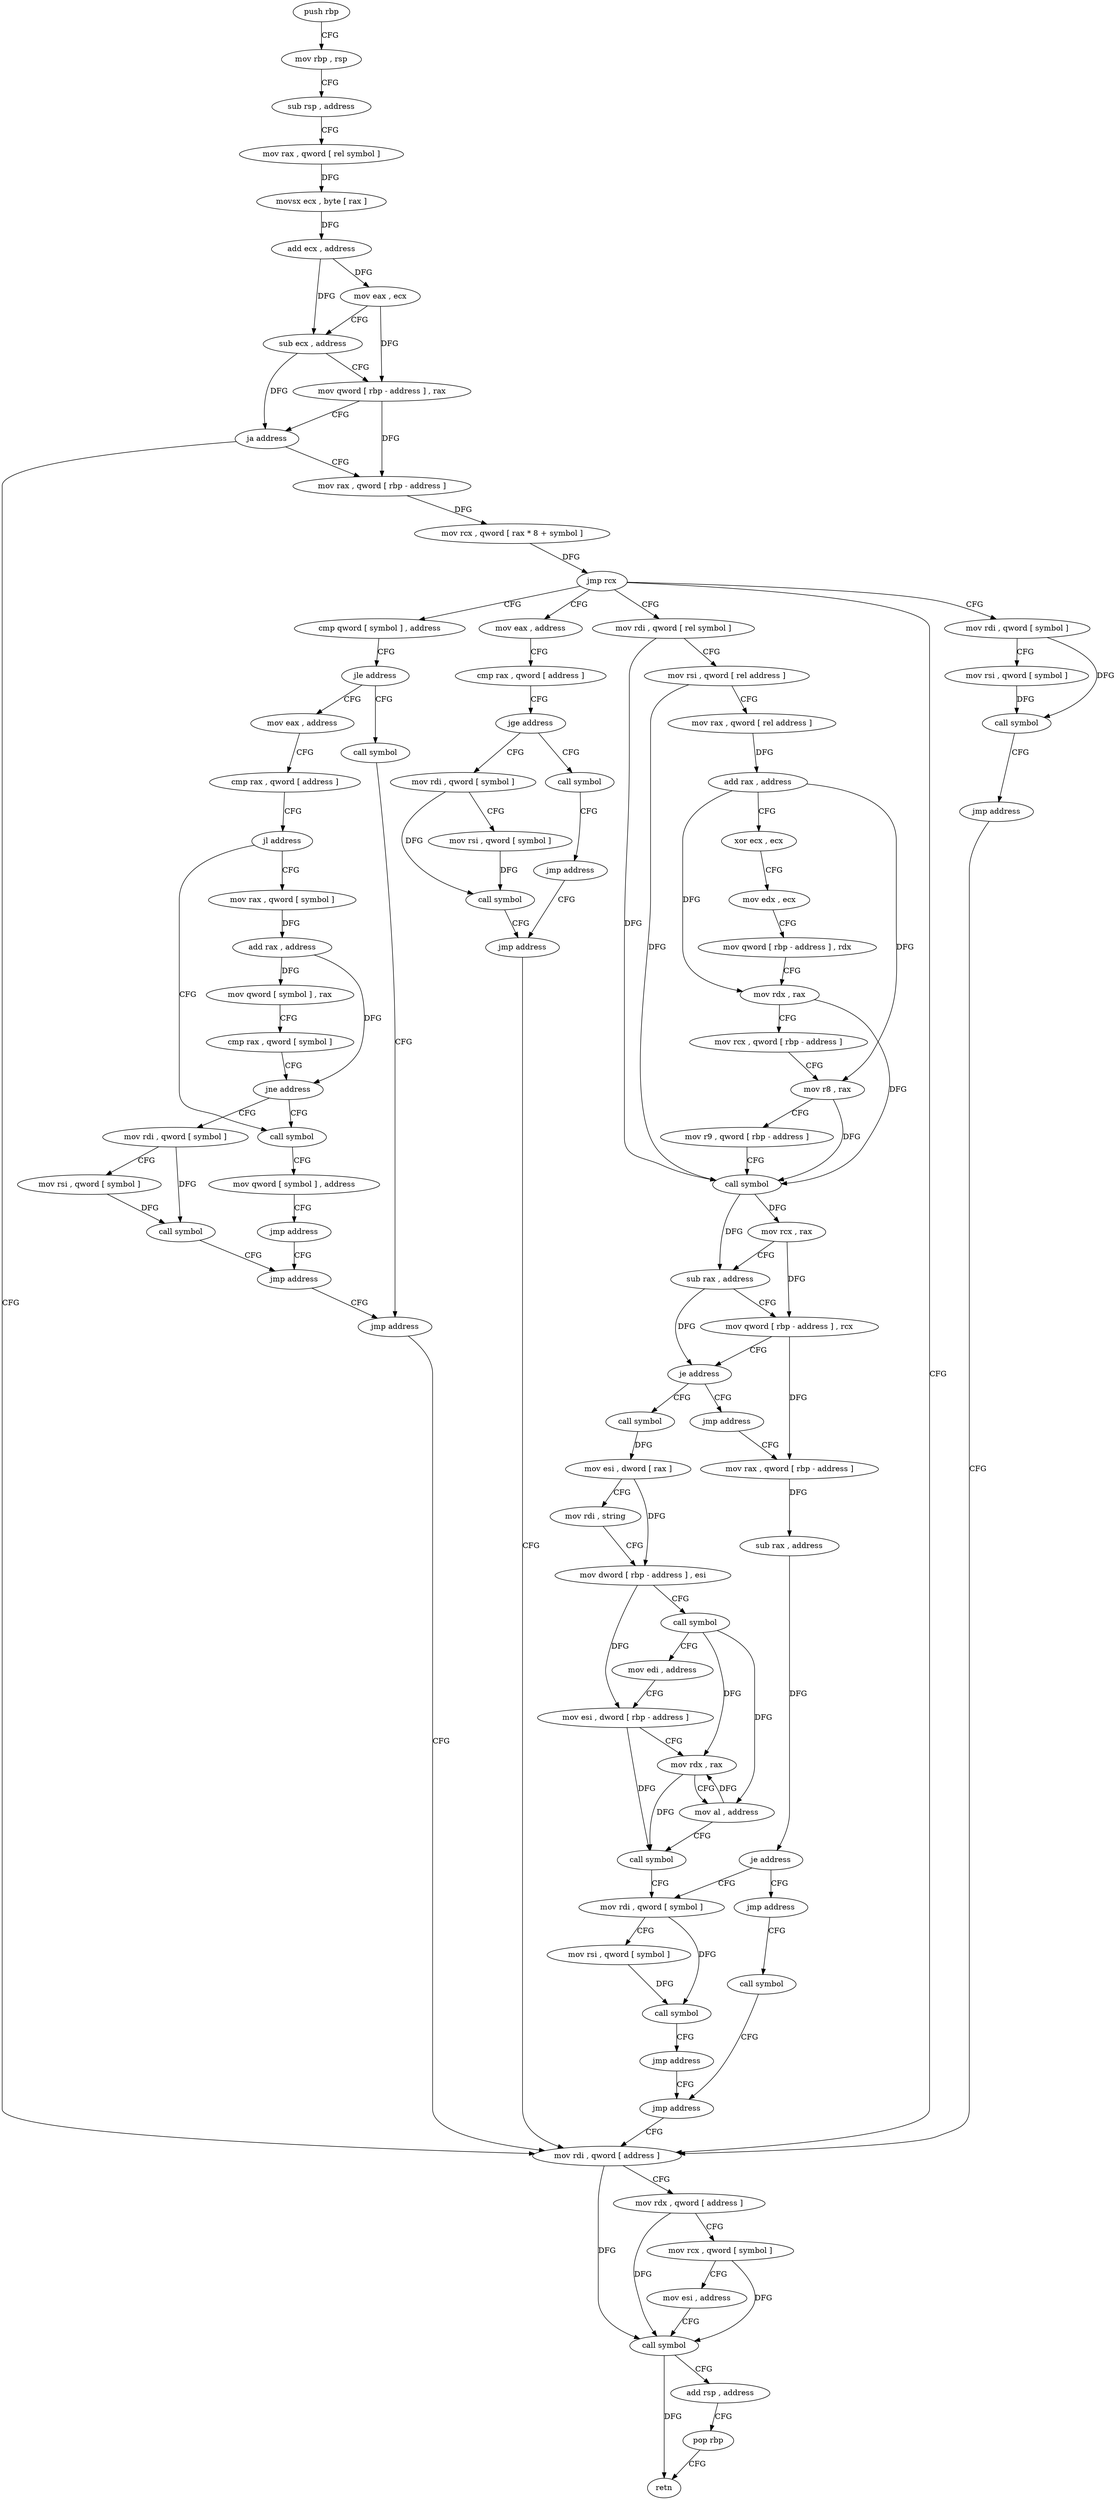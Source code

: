 digraph "func" {
"4205872" [label = "push rbp" ]
"4205873" [label = "mov rbp , rsp" ]
"4205876" [label = "sub rsp , address" ]
"4205880" [label = "mov rax , qword [ rel symbol ]" ]
"4205887" [label = "movsx ecx , byte [ rax ]" ]
"4205890" [label = "add ecx , address" ]
"4205893" [label = "mov eax , ecx" ]
"4205895" [label = "sub ecx , address" ]
"4205898" [label = "mov qword [ rbp - address ] , rax" ]
"4205902" [label = "ja address" ]
"4206303" [label = "mov rdi , qword [ address ]" ]
"4205908" [label = "mov rax , qword [ rbp - address ]" ]
"4206311" [label = "mov rdx , qword [ address ]" ]
"4206319" [label = "mov rcx , qword [ symbol ]" ]
"4206327" [label = "mov esi , address" ]
"4206332" [label = "call symbol" ]
"4206337" [label = "add rsp , address" ]
"4206341" [label = "pop rbp" ]
"4206342" [label = "retn" ]
"4205912" [label = "mov rcx , qword [ rax * 8 + symbol ]" ]
"4205920" [label = "jmp rcx" ]
"4205922" [label = "cmp qword [ symbol ] , address" ]
"4206050" [label = "mov eax , address" ]
"4206105" [label = "mov rdi , qword [ symbol ]" ]
"4206131" [label = "mov rdi , qword [ rel symbol ]" ]
"4205931" [label = "jle address" ]
"4206040" [label = "call symbol" ]
"4205937" [label = "mov eax , address" ]
"4206055" [label = "cmp rax , qword [ address ]" ]
"4206063" [label = "jge address" ]
"4206079" [label = "mov rdi , qword [ symbol ]" ]
"4206069" [label = "call symbol" ]
"4206113" [label = "mov rsi , qword [ symbol ]" ]
"4206121" [label = "call symbol" ]
"4206126" [label = "jmp address" ]
"4206138" [label = "mov rsi , qword [ rel address ]" ]
"4206145" [label = "mov rax , qword [ rel address ]" ]
"4206152" [label = "add rax , address" ]
"4206156" [label = "xor ecx , ecx" ]
"4206158" [label = "mov edx , ecx" ]
"4206160" [label = "mov qword [ rbp - address ] , rdx" ]
"4206164" [label = "mov rdx , rax" ]
"4206167" [label = "mov rcx , qword [ rbp - address ]" ]
"4206171" [label = "mov r8 , rax" ]
"4206174" [label = "mov r9 , qword [ rbp - address ]" ]
"4206178" [label = "call symbol" ]
"4206183" [label = "mov rcx , rax" ]
"4206186" [label = "sub rax , address" ]
"4206190" [label = "mov qword [ rbp - address ] , rcx" ]
"4206194" [label = "je address" ]
"4206224" [label = "call symbol" ]
"4206200" [label = "jmp address" ]
"4206045" [label = "jmp address" ]
"4205942" [label = "cmp rax , qword [ address ]" ]
"4205950" [label = "jl address" ]
"4205992" [label = "call symbol" ]
"4205956" [label = "mov rax , qword [ symbol ]" ]
"4206087" [label = "mov rsi , qword [ symbol ]" ]
"4206095" [label = "call symbol" ]
"4206100" [label = "jmp address" ]
"4206074" [label = "jmp address" ]
"4206229" [label = "mov esi , dword [ rax ]" ]
"4206231" [label = "mov rdi , string" ]
"4206241" [label = "mov dword [ rbp - address ] , esi" ]
"4206244" [label = "call symbol" ]
"4206249" [label = "mov edi , address" ]
"4206254" [label = "mov esi , dword [ rbp - address ]" ]
"4206257" [label = "mov rdx , rax" ]
"4206260" [label = "mov al , address" ]
"4206262" [label = "call symbol" ]
"4206267" [label = "mov rdi , qword [ symbol ]" ]
"4206205" [label = "mov rax , qword [ rbp - address ]" ]
"4205997" [label = "mov qword [ symbol ] , address" ]
"4206009" [label = "jmp address" ]
"4206035" [label = "jmp address" ]
"4205964" [label = "add rax , address" ]
"4205970" [label = "mov qword [ symbol ] , rax" ]
"4205978" [label = "cmp rax , qword [ symbol ]" ]
"4205986" [label = "jne address" ]
"4206014" [label = "mov rdi , qword [ symbol ]" ]
"4206298" [label = "jmp address" ]
"4206209" [label = "sub rax , address" ]
"4206213" [label = "je address" ]
"4206219" [label = "jmp address" ]
"4206022" [label = "mov rsi , qword [ symbol ]" ]
"4206030" [label = "call symbol" ]
"4206275" [label = "mov rsi , qword [ symbol ]" ]
"4206283" [label = "call symbol" ]
"4206288" [label = "jmp address" ]
"4206293" [label = "call symbol" ]
"4205872" -> "4205873" [ label = "CFG" ]
"4205873" -> "4205876" [ label = "CFG" ]
"4205876" -> "4205880" [ label = "CFG" ]
"4205880" -> "4205887" [ label = "DFG" ]
"4205887" -> "4205890" [ label = "DFG" ]
"4205890" -> "4205893" [ label = "DFG" ]
"4205890" -> "4205895" [ label = "DFG" ]
"4205893" -> "4205895" [ label = "CFG" ]
"4205893" -> "4205898" [ label = "DFG" ]
"4205895" -> "4205898" [ label = "CFG" ]
"4205895" -> "4205902" [ label = "DFG" ]
"4205898" -> "4205902" [ label = "CFG" ]
"4205898" -> "4205908" [ label = "DFG" ]
"4205902" -> "4206303" [ label = "CFG" ]
"4205902" -> "4205908" [ label = "CFG" ]
"4206303" -> "4206311" [ label = "CFG" ]
"4206303" -> "4206332" [ label = "DFG" ]
"4205908" -> "4205912" [ label = "DFG" ]
"4206311" -> "4206319" [ label = "CFG" ]
"4206311" -> "4206332" [ label = "DFG" ]
"4206319" -> "4206327" [ label = "CFG" ]
"4206319" -> "4206332" [ label = "DFG" ]
"4206327" -> "4206332" [ label = "CFG" ]
"4206332" -> "4206337" [ label = "CFG" ]
"4206332" -> "4206342" [ label = "DFG" ]
"4206337" -> "4206341" [ label = "CFG" ]
"4206341" -> "4206342" [ label = "CFG" ]
"4205912" -> "4205920" [ label = "DFG" ]
"4205920" -> "4205922" [ label = "CFG" ]
"4205920" -> "4206050" [ label = "CFG" ]
"4205920" -> "4206105" [ label = "CFG" ]
"4205920" -> "4206131" [ label = "CFG" ]
"4205920" -> "4206303" [ label = "CFG" ]
"4205922" -> "4205931" [ label = "CFG" ]
"4206050" -> "4206055" [ label = "CFG" ]
"4206105" -> "4206113" [ label = "CFG" ]
"4206105" -> "4206121" [ label = "DFG" ]
"4206131" -> "4206138" [ label = "CFG" ]
"4206131" -> "4206178" [ label = "DFG" ]
"4205931" -> "4206040" [ label = "CFG" ]
"4205931" -> "4205937" [ label = "CFG" ]
"4206040" -> "4206045" [ label = "CFG" ]
"4205937" -> "4205942" [ label = "CFG" ]
"4206055" -> "4206063" [ label = "CFG" ]
"4206063" -> "4206079" [ label = "CFG" ]
"4206063" -> "4206069" [ label = "CFG" ]
"4206079" -> "4206087" [ label = "CFG" ]
"4206079" -> "4206095" [ label = "DFG" ]
"4206069" -> "4206074" [ label = "CFG" ]
"4206113" -> "4206121" [ label = "DFG" ]
"4206121" -> "4206126" [ label = "CFG" ]
"4206126" -> "4206303" [ label = "CFG" ]
"4206138" -> "4206145" [ label = "CFG" ]
"4206138" -> "4206178" [ label = "DFG" ]
"4206145" -> "4206152" [ label = "DFG" ]
"4206152" -> "4206156" [ label = "CFG" ]
"4206152" -> "4206164" [ label = "DFG" ]
"4206152" -> "4206171" [ label = "DFG" ]
"4206156" -> "4206158" [ label = "CFG" ]
"4206158" -> "4206160" [ label = "CFG" ]
"4206160" -> "4206164" [ label = "CFG" ]
"4206164" -> "4206167" [ label = "CFG" ]
"4206164" -> "4206178" [ label = "DFG" ]
"4206167" -> "4206171" [ label = "CFG" ]
"4206171" -> "4206174" [ label = "CFG" ]
"4206171" -> "4206178" [ label = "DFG" ]
"4206174" -> "4206178" [ label = "CFG" ]
"4206178" -> "4206183" [ label = "DFG" ]
"4206178" -> "4206186" [ label = "DFG" ]
"4206183" -> "4206186" [ label = "CFG" ]
"4206183" -> "4206190" [ label = "DFG" ]
"4206186" -> "4206190" [ label = "CFG" ]
"4206186" -> "4206194" [ label = "DFG" ]
"4206190" -> "4206194" [ label = "CFG" ]
"4206190" -> "4206205" [ label = "DFG" ]
"4206194" -> "4206224" [ label = "CFG" ]
"4206194" -> "4206200" [ label = "CFG" ]
"4206224" -> "4206229" [ label = "DFG" ]
"4206200" -> "4206205" [ label = "CFG" ]
"4206045" -> "4206303" [ label = "CFG" ]
"4205942" -> "4205950" [ label = "CFG" ]
"4205950" -> "4205992" [ label = "CFG" ]
"4205950" -> "4205956" [ label = "CFG" ]
"4205992" -> "4205997" [ label = "CFG" ]
"4205956" -> "4205964" [ label = "DFG" ]
"4206087" -> "4206095" [ label = "DFG" ]
"4206095" -> "4206100" [ label = "CFG" ]
"4206100" -> "4206303" [ label = "CFG" ]
"4206074" -> "4206100" [ label = "CFG" ]
"4206229" -> "4206231" [ label = "CFG" ]
"4206229" -> "4206241" [ label = "DFG" ]
"4206231" -> "4206241" [ label = "CFG" ]
"4206241" -> "4206244" [ label = "CFG" ]
"4206241" -> "4206254" [ label = "DFG" ]
"4206244" -> "4206249" [ label = "CFG" ]
"4206244" -> "4206257" [ label = "DFG" ]
"4206244" -> "4206260" [ label = "DFG" ]
"4206249" -> "4206254" [ label = "CFG" ]
"4206254" -> "4206257" [ label = "CFG" ]
"4206254" -> "4206262" [ label = "DFG" ]
"4206257" -> "4206260" [ label = "CFG" ]
"4206257" -> "4206262" [ label = "DFG" ]
"4206260" -> "4206262" [ label = "CFG" ]
"4206260" -> "4206257" [ label = "DFG" ]
"4206262" -> "4206267" [ label = "CFG" ]
"4206267" -> "4206275" [ label = "CFG" ]
"4206267" -> "4206283" [ label = "DFG" ]
"4206205" -> "4206209" [ label = "DFG" ]
"4205997" -> "4206009" [ label = "CFG" ]
"4206009" -> "4206035" [ label = "CFG" ]
"4206035" -> "4206045" [ label = "CFG" ]
"4205964" -> "4205970" [ label = "DFG" ]
"4205964" -> "4205986" [ label = "DFG" ]
"4205970" -> "4205978" [ label = "CFG" ]
"4205978" -> "4205986" [ label = "CFG" ]
"4205986" -> "4206014" [ label = "CFG" ]
"4205986" -> "4205992" [ label = "CFG" ]
"4206014" -> "4206022" [ label = "CFG" ]
"4206014" -> "4206030" [ label = "DFG" ]
"4206298" -> "4206303" [ label = "CFG" ]
"4206209" -> "4206213" [ label = "DFG" ]
"4206213" -> "4206267" [ label = "CFG" ]
"4206213" -> "4206219" [ label = "CFG" ]
"4206219" -> "4206293" [ label = "CFG" ]
"4206022" -> "4206030" [ label = "DFG" ]
"4206030" -> "4206035" [ label = "CFG" ]
"4206275" -> "4206283" [ label = "DFG" ]
"4206283" -> "4206288" [ label = "CFG" ]
"4206288" -> "4206298" [ label = "CFG" ]
"4206293" -> "4206298" [ label = "CFG" ]
}
